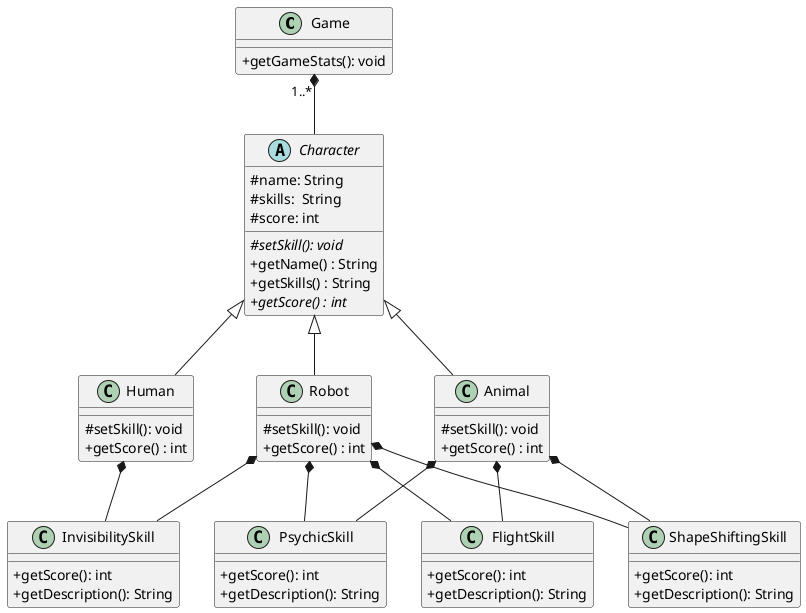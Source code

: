 @startuml
skinParam classAttributeIconSize 0

class Game{
+ getGameStats(): void
}

Game "1..*" *-- Character

abstract class Character{
    #name: String
    #skills:  String
    #score: int
    {abstract} #setSkill(): void
    +getName() : String
    +getSkills() : String
    {abstract} +getScore() : int
}

class Human{
    # setSkill(): void
    + getScore() : int
}

class Robot{
    # setSkill(): void
    + getScore() : int
}

class Animal{
    # setSkill(): void
    + getScore() : int
}

Character <|-- Human
Character <|-- Robot
Character <|-- Animal


Animal *-- PsychicSkill
Animal *-- FlightSkill
Animal *-- ShapeShiftingSkill

Robot *-- PsychicSkill
Robot *-- FlightSkill
Robot *-- InvisibilitySkill

Human *-- InvisibilitySkill
Robot *-- ShapeShiftingSkill



class PsychicSkill{
 +getScore(): int
 +getDescription(): String
 }
class ShapeShiftingSkill{
                   +getScore(): int
                   +getDescription(): String
                   }
class FlightSkill {
             +getScore(): int
             +getDescription(): String
             }
class InvisibilitySkill{
                  +getScore(): int
                  +getDescription(): String
           }



@enduml